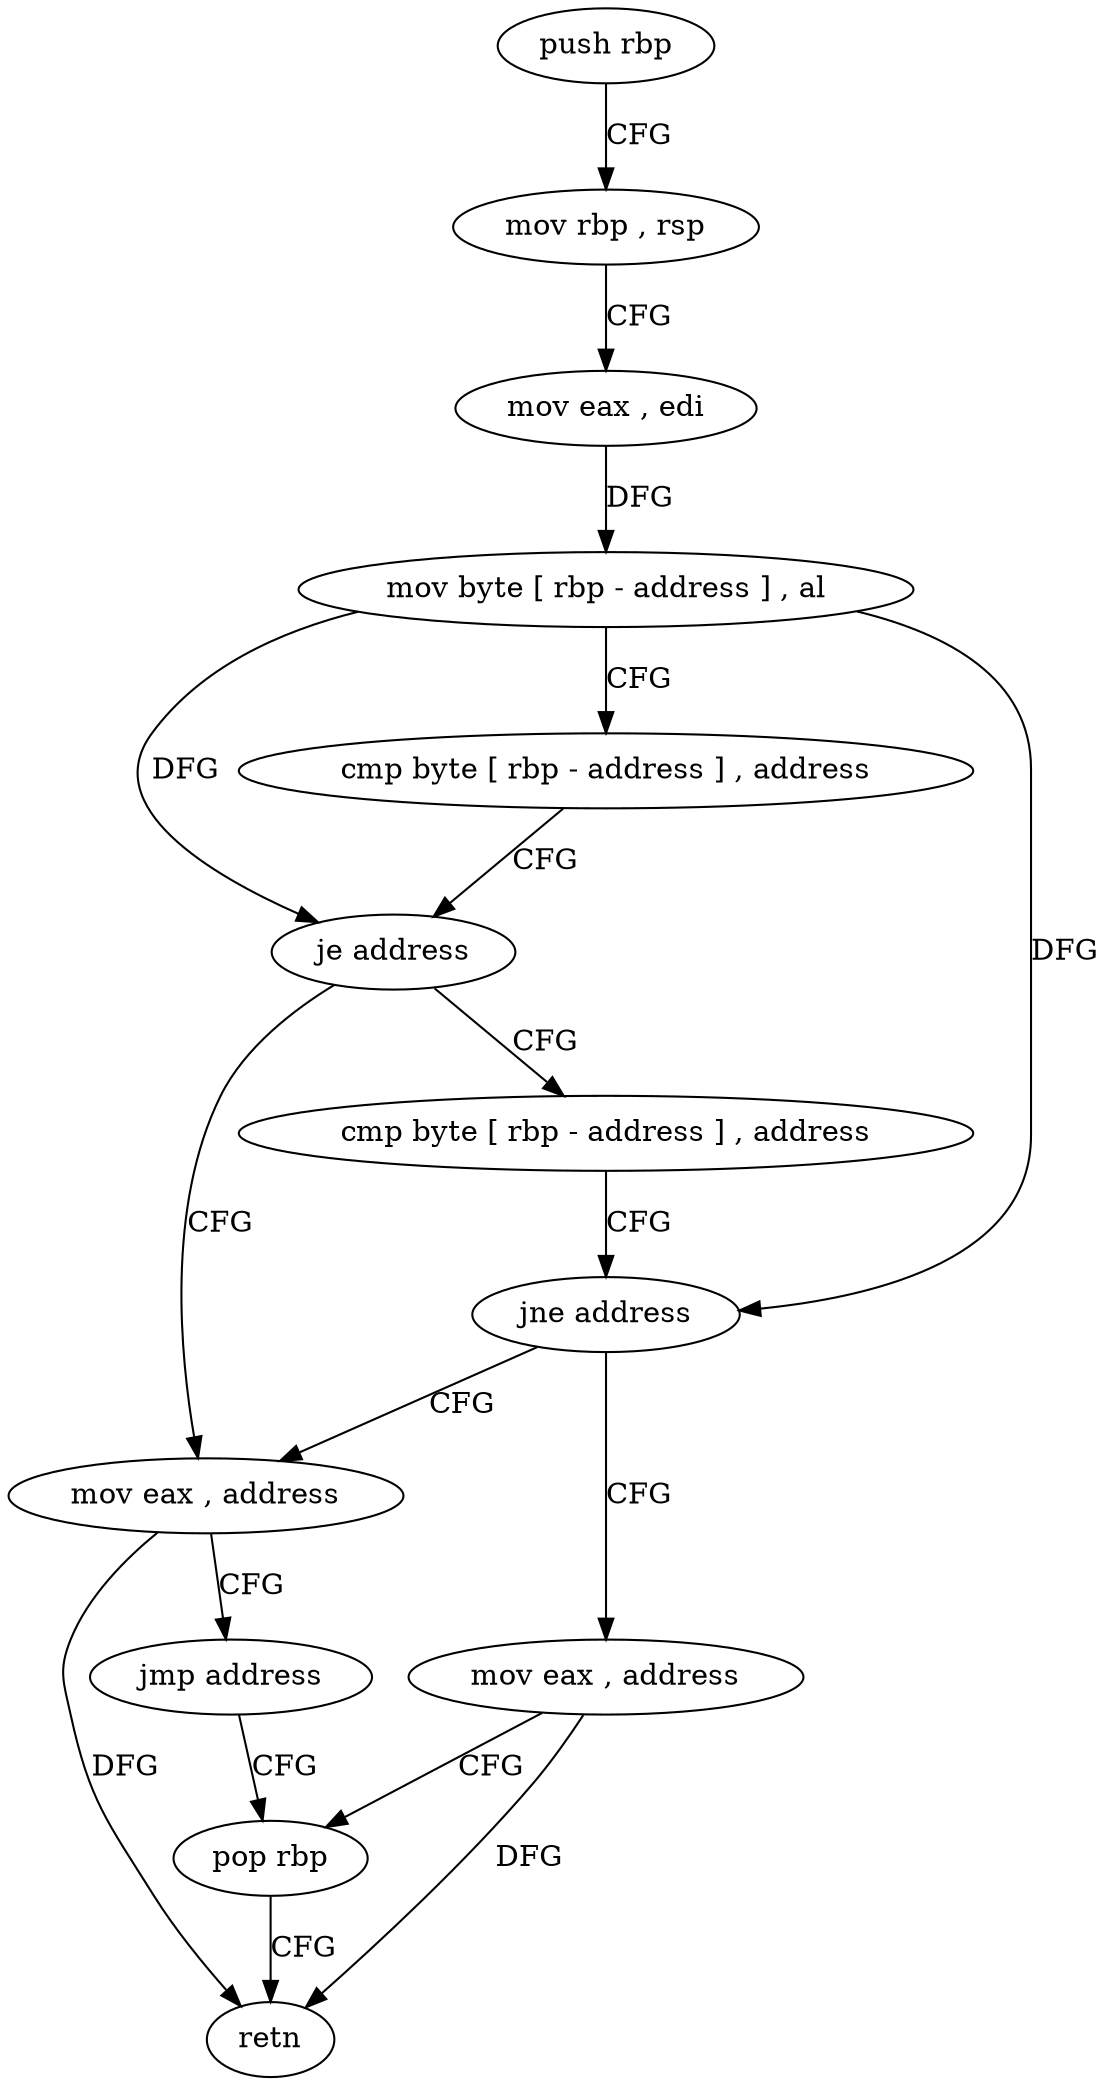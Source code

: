 digraph "func" {
"4219155" [label = "push rbp" ]
"4219156" [label = "mov rbp , rsp" ]
"4219159" [label = "mov eax , edi" ]
"4219161" [label = "mov byte [ rbp - address ] , al" ]
"4219164" [label = "cmp byte [ rbp - address ] , address" ]
"4219168" [label = "je address" ]
"4219176" [label = "mov eax , address" ]
"4219170" [label = "cmp byte [ rbp - address ] , address" ]
"4219181" [label = "jmp address" ]
"4219188" [label = "pop rbp" ]
"4219174" [label = "jne address" ]
"4219183" [label = "mov eax , address" ]
"4219189" [label = "retn" ]
"4219155" -> "4219156" [ label = "CFG" ]
"4219156" -> "4219159" [ label = "CFG" ]
"4219159" -> "4219161" [ label = "DFG" ]
"4219161" -> "4219164" [ label = "CFG" ]
"4219161" -> "4219168" [ label = "DFG" ]
"4219161" -> "4219174" [ label = "DFG" ]
"4219164" -> "4219168" [ label = "CFG" ]
"4219168" -> "4219176" [ label = "CFG" ]
"4219168" -> "4219170" [ label = "CFG" ]
"4219176" -> "4219181" [ label = "CFG" ]
"4219176" -> "4219189" [ label = "DFG" ]
"4219170" -> "4219174" [ label = "CFG" ]
"4219181" -> "4219188" [ label = "CFG" ]
"4219188" -> "4219189" [ label = "CFG" ]
"4219174" -> "4219183" [ label = "CFG" ]
"4219174" -> "4219176" [ label = "CFG" ]
"4219183" -> "4219188" [ label = "CFG" ]
"4219183" -> "4219189" [ label = "DFG" ]
}
